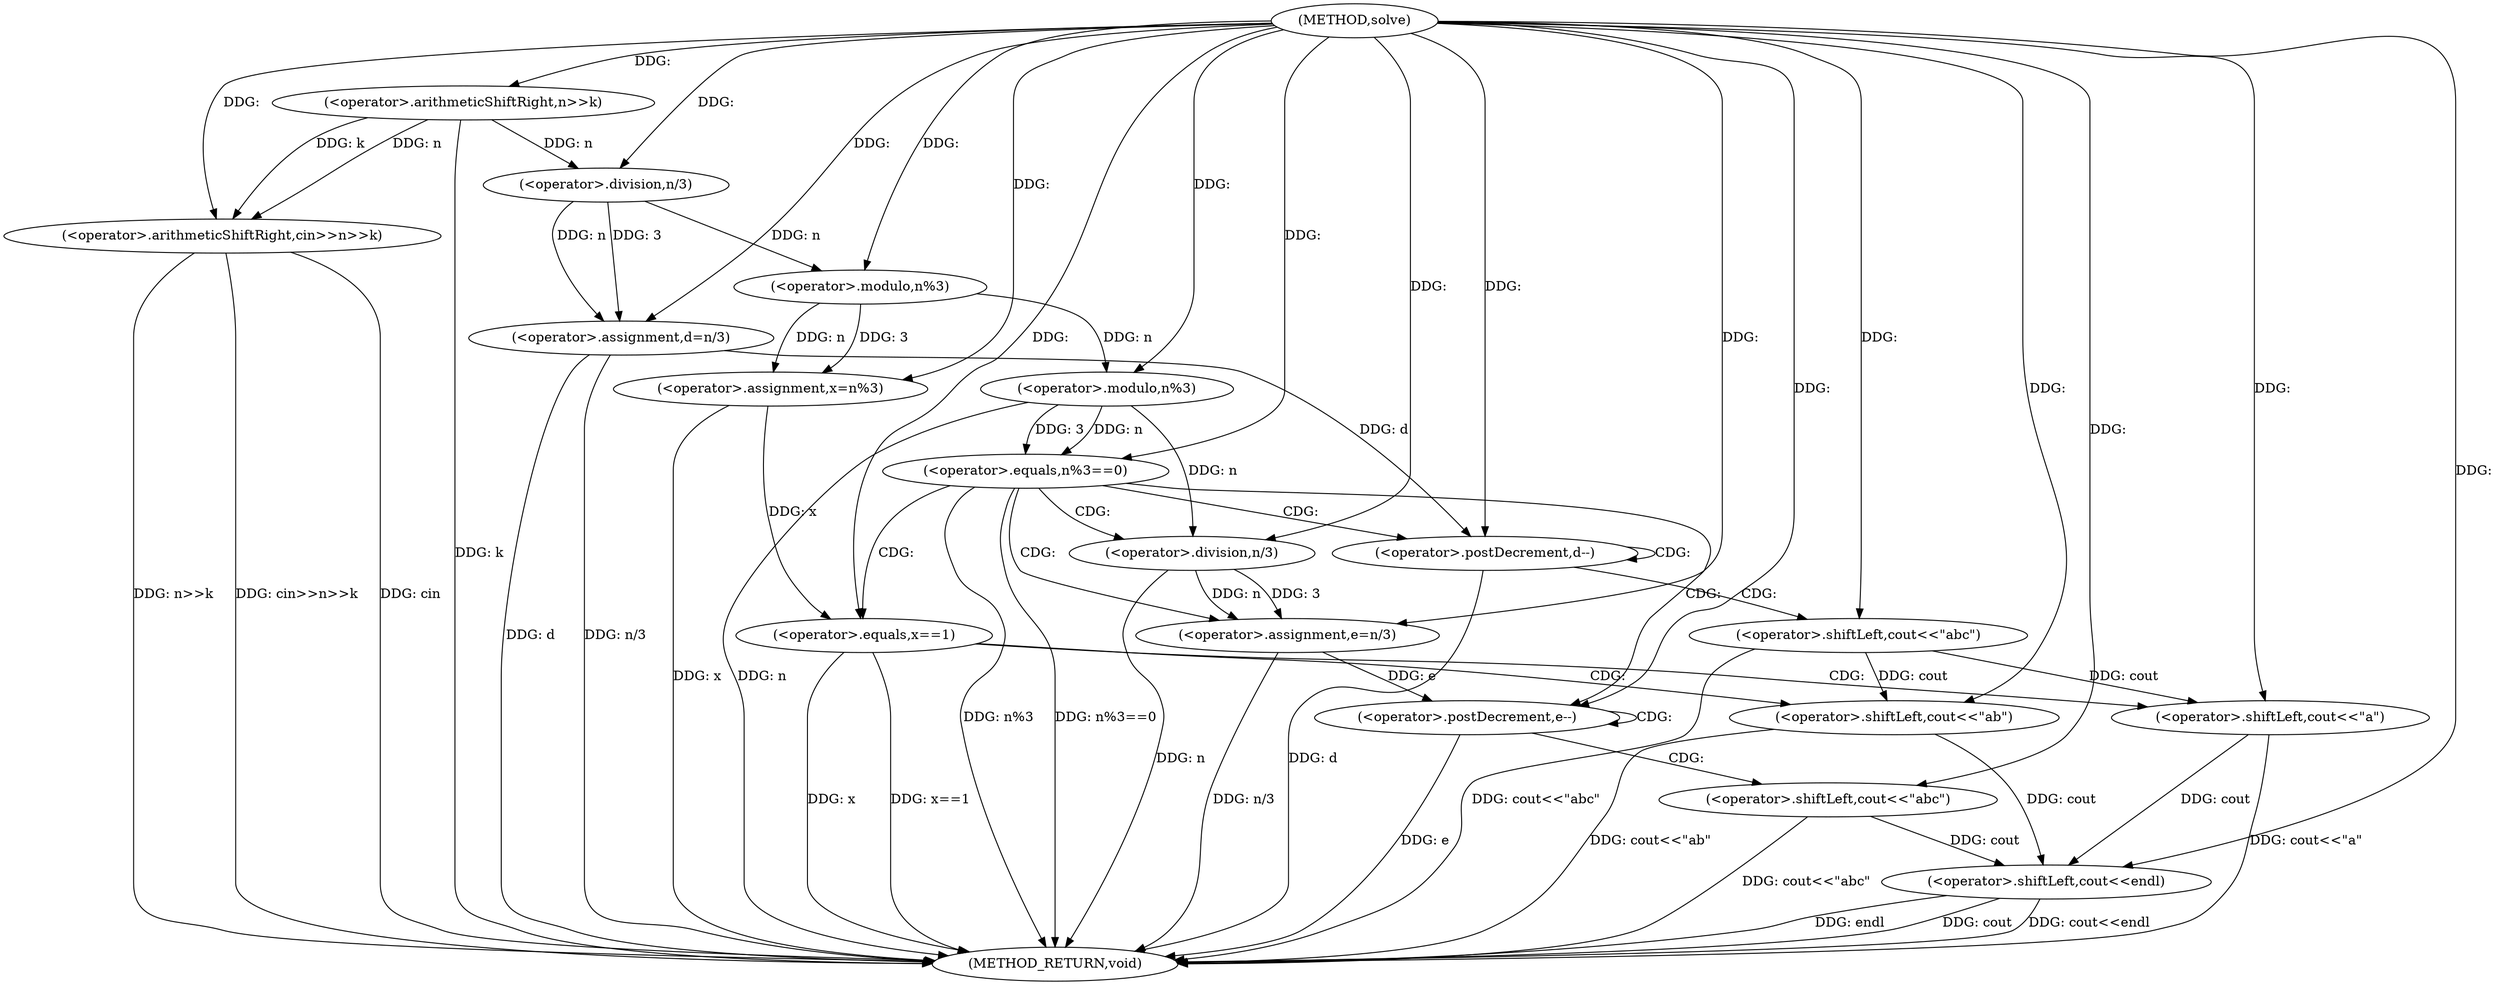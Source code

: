 digraph "solve" {  
"1000790" [label = "(METHOD,solve)" ]
"1000853" [label = "(METHOD_RETURN,void)" ]
"1000794" [label = "(<operator>.arithmeticShiftRight,cin>>n>>k)" ]
"1000800" [label = "(<operator>.assignment,d=n/3)" ]
"1000806" [label = "(<operator>.assignment,x=n%3)" ]
"1000850" [label = "(<operator>.shiftLeft,cout<<endl)" ]
"1000812" [label = "(<operator>.equals,n%3==0)" ]
"1000796" [label = "(<operator>.arithmeticShiftRight,n>>k)" ]
"1000802" [label = "(<operator>.division,n/3)" ]
"1000808" [label = "(<operator>.modulo,n%3)" ]
"1000819" [label = "(<operator>.assignment,e=n/3)" ]
"1000813" [label = "(<operator>.modulo,n%3)" ]
"1000825" [label = "(<operator>.postDecrement,e--)" ]
"1000827" [label = "(<operator>.shiftLeft,cout<<\"abc\")" ]
"1000821" [label = "(<operator>.division,n/3)" ]
"1000833" [label = "(<operator>.postDecrement,d--)" ]
"1000840" [label = "(<operator>.equals,x==1)" ]
"1000843" [label = "(<operator>.shiftLeft,cout<<\"a\")" ]
"1000836" [label = "(<operator>.shiftLeft,cout<<\"abc\")" ]
"1000847" [label = "(<operator>.shiftLeft,cout<<\"ab\")" ]
  "1000796" -> "1000853"  [ label = "DDG: k"] 
  "1000794" -> "1000853"  [ label = "DDG: n>>k"] 
  "1000794" -> "1000853"  [ label = "DDG: cin>>n>>k"] 
  "1000800" -> "1000853"  [ label = "DDG: d"] 
  "1000800" -> "1000853"  [ label = "DDG: n/3"] 
  "1000806" -> "1000853"  [ label = "DDG: x"] 
  "1000813" -> "1000853"  [ label = "DDG: n"] 
  "1000812" -> "1000853"  [ label = "DDG: n%3"] 
  "1000812" -> "1000853"  [ label = "DDG: n%3==0"] 
  "1000833" -> "1000853"  [ label = "DDG: d"] 
  "1000840" -> "1000853"  [ label = "DDG: x"] 
  "1000840" -> "1000853"  [ label = "DDG: x==1"] 
  "1000847" -> "1000853"  [ label = "DDG: cout<<\"ab\""] 
  "1000843" -> "1000853"  [ label = "DDG: cout<<\"a\""] 
  "1000836" -> "1000853"  [ label = "DDG: cout<<\"abc\""] 
  "1000821" -> "1000853"  [ label = "DDG: n"] 
  "1000819" -> "1000853"  [ label = "DDG: n/3"] 
  "1000825" -> "1000853"  [ label = "DDG: e"] 
  "1000850" -> "1000853"  [ label = "DDG: cout"] 
  "1000850" -> "1000853"  [ label = "DDG: cout<<endl"] 
  "1000827" -> "1000853"  [ label = "DDG: cout<<\"abc\""] 
  "1000794" -> "1000853"  [ label = "DDG: cin"] 
  "1000850" -> "1000853"  [ label = "DDG: endl"] 
  "1000802" -> "1000800"  [ label = "DDG: 3"] 
  "1000802" -> "1000800"  [ label = "DDG: n"] 
  "1000808" -> "1000806"  [ label = "DDG: n"] 
  "1000808" -> "1000806"  [ label = "DDG: 3"] 
  "1000790" -> "1000794"  [ label = "DDG: "] 
  "1000796" -> "1000794"  [ label = "DDG: n"] 
  "1000796" -> "1000794"  [ label = "DDG: k"] 
  "1000790" -> "1000800"  [ label = "DDG: "] 
  "1000790" -> "1000806"  [ label = "DDG: "] 
  "1000847" -> "1000850"  [ label = "DDG: cout"] 
  "1000843" -> "1000850"  [ label = "DDG: cout"] 
  "1000827" -> "1000850"  [ label = "DDG: cout"] 
  "1000790" -> "1000850"  [ label = "DDG: "] 
  "1000790" -> "1000796"  [ label = "DDG: "] 
  "1000796" -> "1000802"  [ label = "DDG: n"] 
  "1000790" -> "1000802"  [ label = "DDG: "] 
  "1000802" -> "1000808"  [ label = "DDG: n"] 
  "1000790" -> "1000808"  [ label = "DDG: "] 
  "1000813" -> "1000812"  [ label = "DDG: 3"] 
  "1000813" -> "1000812"  [ label = "DDG: n"] 
  "1000790" -> "1000812"  [ label = "DDG: "] 
  "1000821" -> "1000819"  [ label = "DDG: n"] 
  "1000821" -> "1000819"  [ label = "DDG: 3"] 
  "1000808" -> "1000813"  [ label = "DDG: n"] 
  "1000790" -> "1000813"  [ label = "DDG: "] 
  "1000790" -> "1000819"  [ label = "DDG: "] 
  "1000813" -> "1000821"  [ label = "DDG: n"] 
  "1000790" -> "1000821"  [ label = "DDG: "] 
  "1000819" -> "1000825"  [ label = "DDG: e"] 
  "1000790" -> "1000825"  [ label = "DDG: "] 
  "1000790" -> "1000827"  [ label = "DDG: "] 
  "1000800" -> "1000833"  [ label = "DDG: d"] 
  "1000790" -> "1000833"  [ label = "DDG: "] 
  "1000806" -> "1000840"  [ label = "DDG: x"] 
  "1000790" -> "1000840"  [ label = "DDG: "] 
  "1000836" -> "1000843"  [ label = "DDG: cout"] 
  "1000790" -> "1000843"  [ label = "DDG: "] 
  "1000790" -> "1000836"  [ label = "DDG: "] 
  "1000836" -> "1000847"  [ label = "DDG: cout"] 
  "1000790" -> "1000847"  [ label = "DDG: "] 
  "1000812" -> "1000819"  [ label = "CDG: "] 
  "1000812" -> "1000833"  [ label = "CDG: "] 
  "1000812" -> "1000821"  [ label = "CDG: "] 
  "1000812" -> "1000840"  [ label = "CDG: "] 
  "1000812" -> "1000825"  [ label = "CDG: "] 
  "1000825" -> "1000825"  [ label = "CDG: "] 
  "1000825" -> "1000827"  [ label = "CDG: "] 
  "1000833" -> "1000833"  [ label = "CDG: "] 
  "1000833" -> "1000836"  [ label = "CDG: "] 
  "1000840" -> "1000847"  [ label = "CDG: "] 
  "1000840" -> "1000843"  [ label = "CDG: "] 
}

